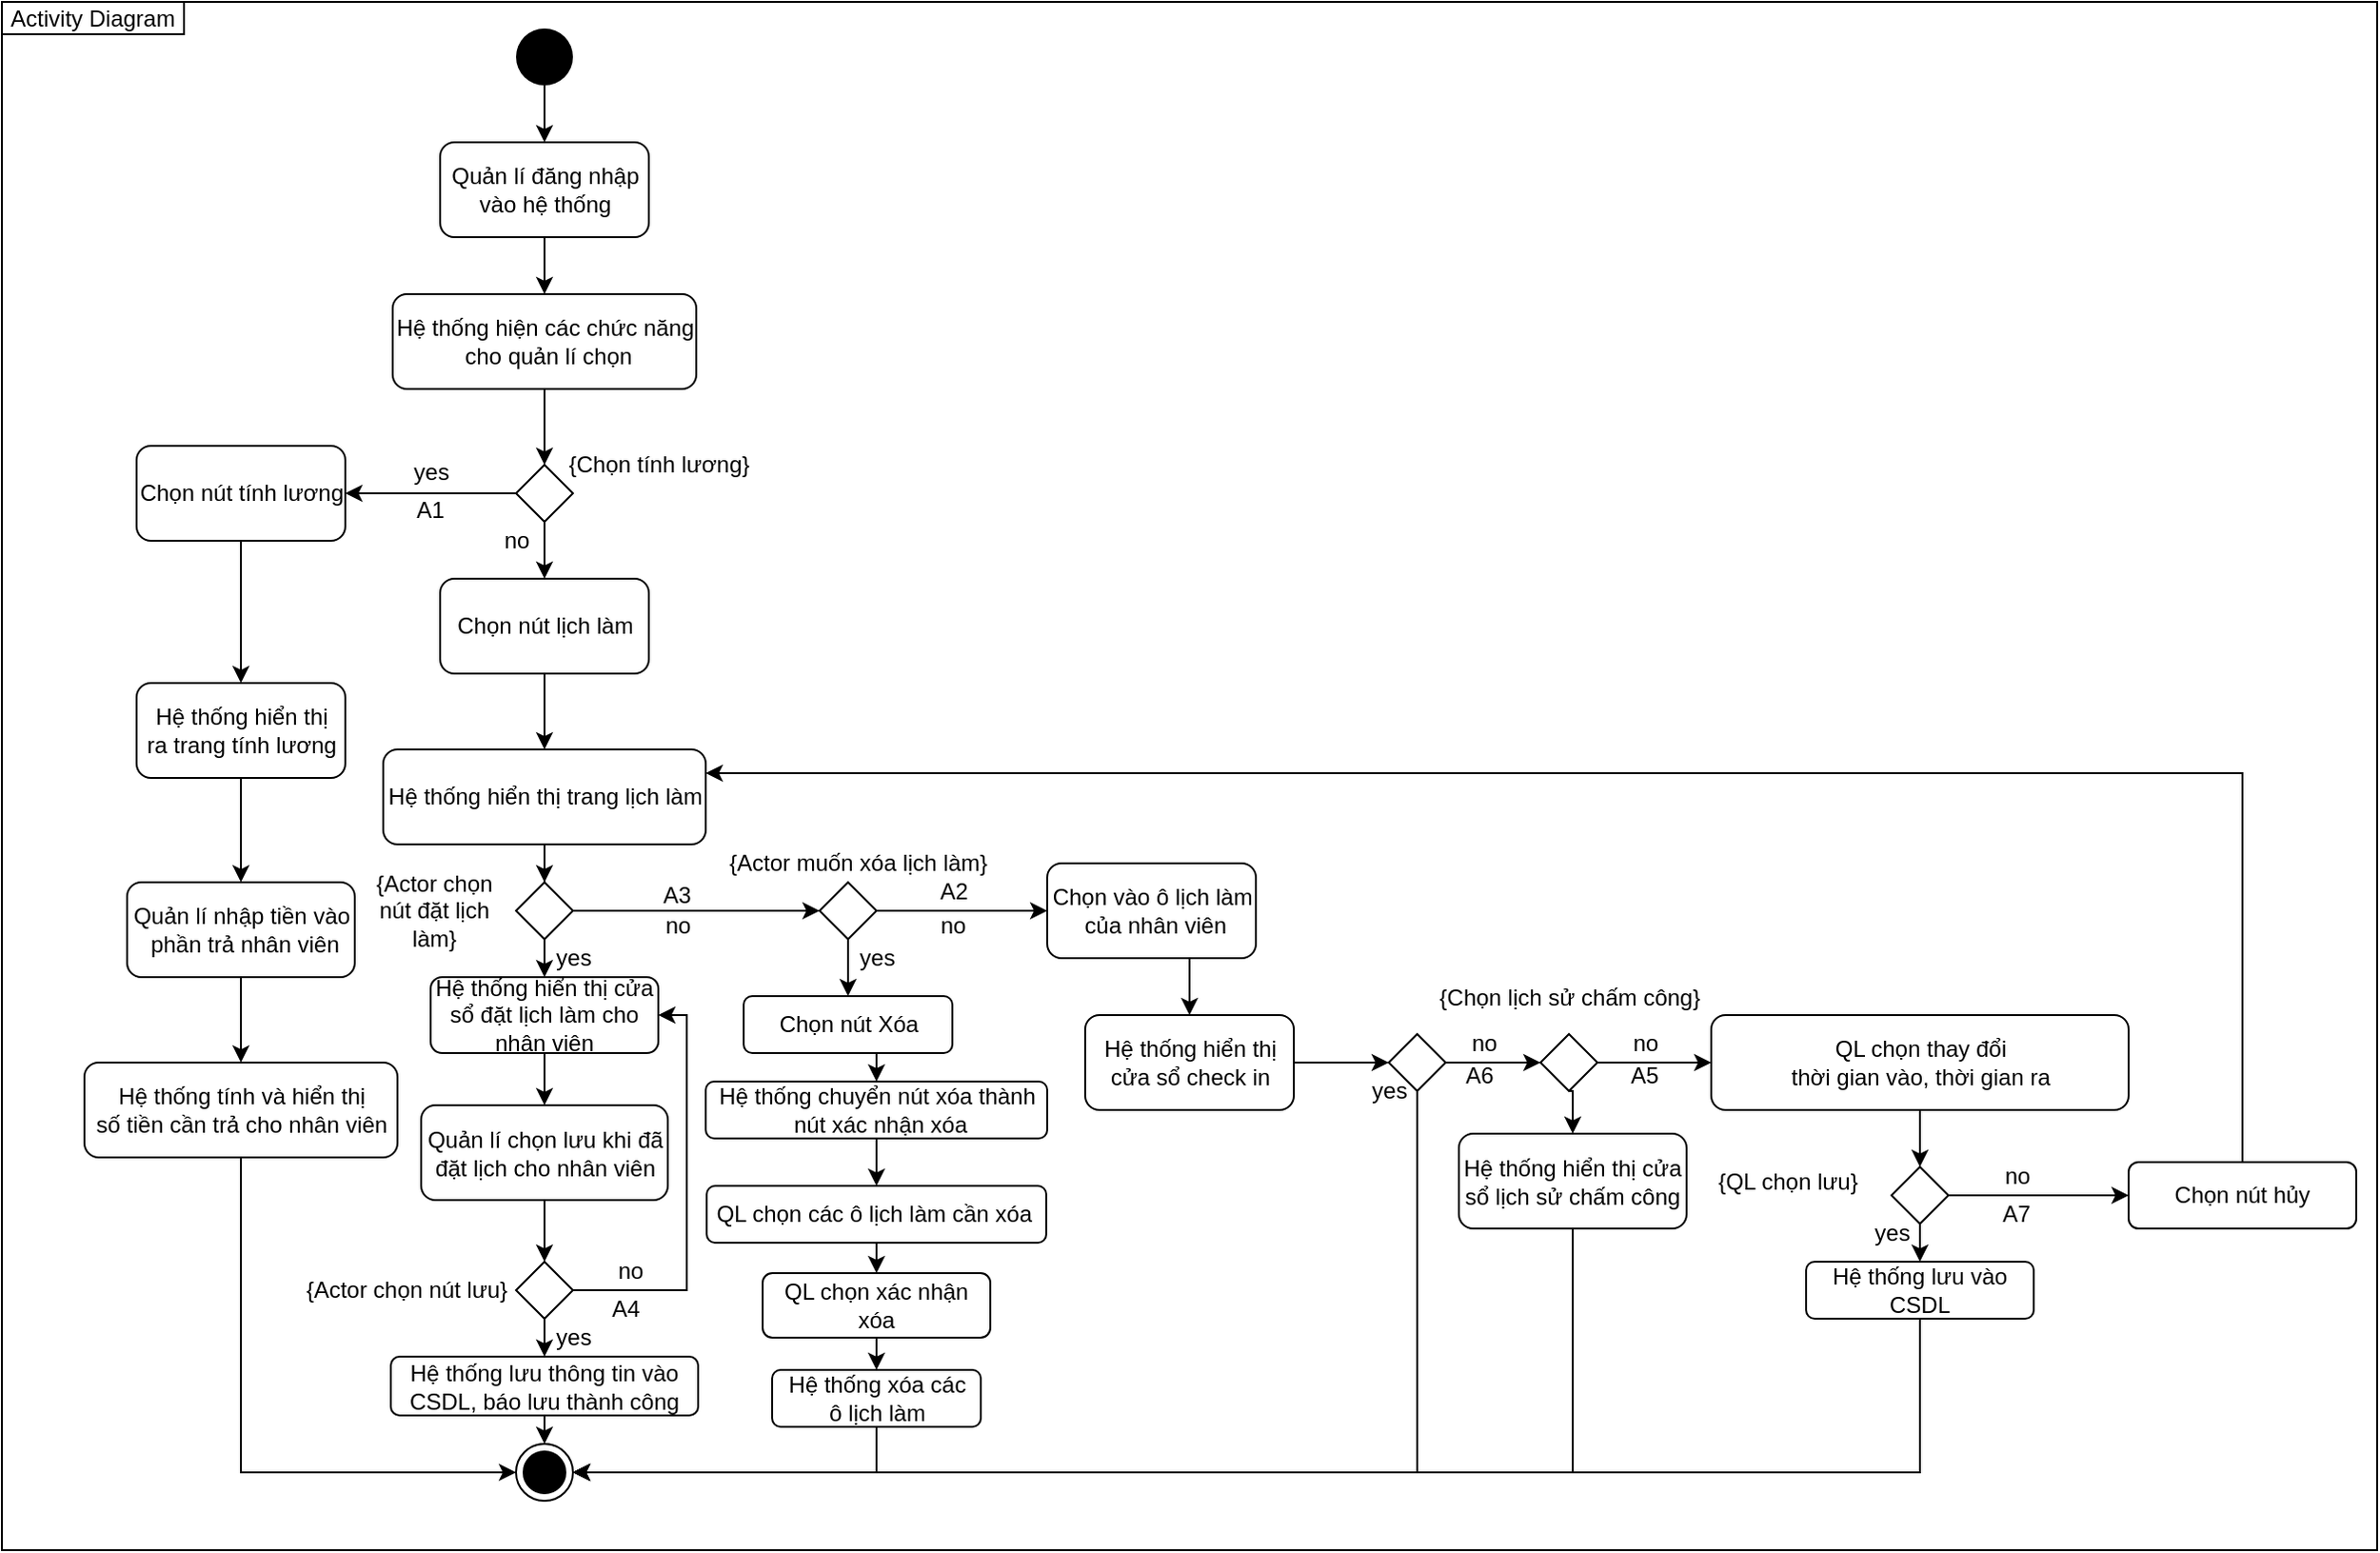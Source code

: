 <mxfile version="13.10.8" type="device"><diagram id="MrHOpCpoCylRMg4RrKsG" name="Page-1"><mxGraphModel dx="1826" dy="869" grid="0" gridSize="10" guides="1" tooltips="1" connect="1" arrows="1" fold="1" page="1" pageScale="1" pageWidth="3300" pageHeight="4681" math="0" shadow="0"><root><mxCell id="0"/><mxCell id="1" parent="0"/><mxCell id="PB2tq6nKKWsUl_2D3pXN-1" value="" style="rounded=0;whiteSpace=wrap;html=1;fillColor=none;" parent="1" vertex="1"><mxGeometry x="307" y="108" width="1252" height="816" as="geometry"/></mxCell><mxCell id="8uM9NEHtdJa9A3NXu-RW-26" style="edgeStyle=orthogonalEdgeStyle;rounded=0;orthogonalLoop=1;jettySize=auto;html=1;exitX=0.5;exitY=1;exitDx=0;exitDy=0;entryX=0.5;entryY=0;entryDx=0;entryDy=0;" parent="1" source="eu8ZjuqnDk9C_p_1SjH8-3" target="eu8ZjuqnDk9C_p_1SjH8-4" edge="1"><mxGeometry relative="1" as="geometry"/></mxCell><mxCell id="eu8ZjuqnDk9C_p_1SjH8-3" value="Quản lí đăng nhập &lt;br&gt;vào hệ thống" style="html=1;rounded=1;" parent="1" vertex="1"><mxGeometry x="538" y="182" width="110" height="50" as="geometry"/></mxCell><mxCell id="8uM9NEHtdJa9A3NXu-RW-25" style="edgeStyle=orthogonalEdgeStyle;rounded=0;orthogonalLoop=1;jettySize=auto;html=1;exitX=0.5;exitY=1;exitDx=0;exitDy=0;" parent="1" source="eu8ZjuqnDk9C_p_1SjH8-4" target="eu8ZjuqnDk9C_p_1SjH8-18" edge="1"><mxGeometry relative="1" as="geometry"/></mxCell><mxCell id="eu8ZjuqnDk9C_p_1SjH8-4" value="Hệ thống hiện các chức năng&lt;br&gt;&amp;nbsp;cho quản lí chọn" style="html=1;rounded=1;" parent="1" vertex="1"><mxGeometry x="513" y="262" width="160" height="50" as="geometry"/></mxCell><mxCell id="8uM9NEHtdJa9A3NXu-RW-19" style="edgeStyle=orthogonalEdgeStyle;rounded=0;orthogonalLoop=1;jettySize=auto;html=1;exitX=0.5;exitY=1;exitDx=0;exitDy=0;" parent="1" source="eu8ZjuqnDk9C_p_1SjH8-5" target="eu8ZjuqnDk9C_p_1SjH8-8" edge="1"><mxGeometry relative="1" as="geometry"/></mxCell><mxCell id="eu8ZjuqnDk9C_p_1SjH8-5" value="Chọn nút lịch làm" style="html=1;rounded=1;" parent="1" vertex="1"><mxGeometry x="538" y="412" width="110" height="50" as="geometry"/></mxCell><mxCell id="8uM9NEHtdJa9A3NXu-RW-21" style="edgeStyle=orthogonalEdgeStyle;rounded=0;orthogonalLoop=1;jettySize=auto;html=1;exitX=0.5;exitY=1;exitDx=0;exitDy=0;" parent="1" source="eu8ZjuqnDk9C_p_1SjH8-8" target="eu8ZjuqnDk9C_p_1SjH8-32" edge="1"><mxGeometry relative="1" as="geometry"/></mxCell><mxCell id="eu8ZjuqnDk9C_p_1SjH8-8" value="Hệ thống hiển thị trang lịch làm" style="html=1;rounded=1;" parent="1" vertex="1"><mxGeometry x="508" y="502" width="170" height="50" as="geometry"/></mxCell><mxCell id="8uM9NEHtdJa9A3NXu-RW-91" style="edgeStyle=orthogonalEdgeStyle;rounded=0;orthogonalLoop=1;jettySize=auto;html=1;exitX=0.5;exitY=1;exitDx=0;exitDy=0;entryX=0.5;entryY=0;entryDx=0;entryDy=0;" parent="1" source="eu8ZjuqnDk9C_p_1SjH8-10" target="8uM9NEHtdJa9A3NXu-RW-90" edge="1"><mxGeometry relative="1" as="geometry"/></mxCell><mxCell id="eu8ZjuqnDk9C_p_1SjH8-10" value="Quản lí chọn lưu khi đã &lt;br&gt;đặt lịch cho nhân viên" style="html=1;rounded=1;" parent="1" vertex="1"><mxGeometry x="528" y="689.5" width="130" height="50" as="geometry"/></mxCell><mxCell id="8uM9NEHtdJa9A3NXu-RW-27" style="edgeStyle=orthogonalEdgeStyle;rounded=0;orthogonalLoop=1;jettySize=auto;html=1;exitX=0.5;exitY=1;exitDx=0;exitDy=0;entryX=0.5;entryY=0;entryDx=0;entryDy=0;" parent="1" source="eu8ZjuqnDk9C_p_1SjH8-15" target="eu8ZjuqnDk9C_p_1SjH8-3" edge="1"><mxGeometry relative="1" as="geometry"/></mxCell><mxCell id="eu8ZjuqnDk9C_p_1SjH8-15" value="" style="ellipse;fillColor=#000000;strokeColor=none;" parent="1" vertex="1"><mxGeometry x="578" y="122" width="30" height="30" as="geometry"/></mxCell><mxCell id="eu8ZjuqnDk9C_p_1SjH8-17" value="" style="ellipse;html=1;shape=endState;fillColor=#000000;strokeColor=#000000;" parent="1" vertex="1"><mxGeometry x="578" y="868" width="30" height="30" as="geometry"/></mxCell><mxCell id="8uM9NEHtdJa9A3NXu-RW-23" style="edgeStyle=orthogonalEdgeStyle;rounded=0;orthogonalLoop=1;jettySize=auto;html=1;exitX=0.5;exitY=1;exitDx=0;exitDy=0;" parent="1" source="eu8ZjuqnDk9C_p_1SjH8-18" target="eu8ZjuqnDk9C_p_1SjH8-5" edge="1"><mxGeometry relative="1" as="geometry"/></mxCell><mxCell id="8uM9NEHtdJa9A3NXu-RW-24" style="edgeStyle=orthogonalEdgeStyle;rounded=0;orthogonalLoop=1;jettySize=auto;html=1;exitX=0;exitY=0.5;exitDx=0;exitDy=0;entryX=1;entryY=0.5;entryDx=0;entryDy=0;" parent="1" source="eu8ZjuqnDk9C_p_1SjH8-18" target="eu8ZjuqnDk9C_p_1SjH8-21" edge="1"><mxGeometry relative="1" as="geometry"/></mxCell><mxCell id="eu8ZjuqnDk9C_p_1SjH8-18" value="" style="rhombus;" parent="1" vertex="1"><mxGeometry x="578" y="352" width="30" height="30" as="geometry"/></mxCell><mxCell id="8uM9NEHtdJa9A3NXu-RW-22" style="edgeStyle=orthogonalEdgeStyle;rounded=0;orthogonalLoop=1;jettySize=auto;html=1;exitX=0.5;exitY=1;exitDx=0;exitDy=0;entryX=0.5;entryY=0;entryDx=0;entryDy=0;" parent="1" source="eu8ZjuqnDk9C_p_1SjH8-21" target="eu8ZjuqnDk9C_p_1SjH8-24" edge="1"><mxGeometry relative="1" as="geometry"/></mxCell><mxCell id="eu8ZjuqnDk9C_p_1SjH8-21" value="Chọn nút tính lương" style="html=1;rounded=1;" parent="1" vertex="1"><mxGeometry x="378" y="342" width="110" height="50" as="geometry"/></mxCell><mxCell id="8uM9NEHtdJa9A3NXu-RW-18" style="edgeStyle=orthogonalEdgeStyle;rounded=0;orthogonalLoop=1;jettySize=auto;html=1;exitX=0.5;exitY=1;exitDx=0;exitDy=0;entryX=0.5;entryY=0;entryDx=0;entryDy=0;" parent="1" source="eu8ZjuqnDk9C_p_1SjH8-24" target="eu8ZjuqnDk9C_p_1SjH8-26" edge="1"><mxGeometry relative="1" as="geometry"/></mxCell><mxCell id="eu8ZjuqnDk9C_p_1SjH8-24" value="Hệ thống hiển thị&lt;br&gt;ra trang tính lương" style="html=1;rounded=1;" parent="1" vertex="1"><mxGeometry x="378" y="467" width="110" height="50" as="geometry"/></mxCell><mxCell id="8uM9NEHtdJa9A3NXu-RW-108" value="" style="edgeStyle=orthogonalEdgeStyle;rounded=0;orthogonalLoop=1;jettySize=auto;html=1;" parent="1" source="eu8ZjuqnDk9C_p_1SjH8-26" target="eu8ZjuqnDk9C_p_1SjH8-29" edge="1"><mxGeometry relative="1" as="geometry"/></mxCell><mxCell id="eu8ZjuqnDk9C_p_1SjH8-26" value="Quản lí nhập tiền vào&lt;br&gt;&amp;nbsp;phần trả nhân viên" style="html=1;rounded=1;" parent="1" vertex="1"><mxGeometry x="373" y="572" width="120" height="50" as="geometry"/></mxCell><mxCell id="8uM9NEHtdJa9A3NXu-RW-16" style="edgeStyle=orthogonalEdgeStyle;rounded=0;orthogonalLoop=1;jettySize=auto;html=1;exitX=0.5;exitY=1;exitDx=0;exitDy=0;entryX=0;entryY=0.5;entryDx=0;entryDy=0;" parent="1" source="eu8ZjuqnDk9C_p_1SjH8-29" target="eu8ZjuqnDk9C_p_1SjH8-17" edge="1"><mxGeometry relative="1" as="geometry"/></mxCell><mxCell id="eu8ZjuqnDk9C_p_1SjH8-29" value="Hệ thống tính và hiển thị&lt;br&gt;số tiền cần trả cho nhân viên" style="html=1;rounded=1;" parent="1" vertex="1"><mxGeometry x="350.5" y="667" width="165" height="50" as="geometry"/></mxCell><mxCell id="8uM9NEHtdJa9A3NXu-RW-12" style="edgeStyle=orthogonalEdgeStyle;rounded=0;orthogonalLoop=1;jettySize=auto;html=1;exitX=1;exitY=0.5;exitDx=0;exitDy=0;entryX=0;entryY=0.5;entryDx=0;entryDy=0;" parent="1" source="eu8ZjuqnDk9C_p_1SjH8-32" target="eu8ZjuqnDk9C_p_1SjH8-36" edge="1"><mxGeometry relative="1" as="geometry"/></mxCell><mxCell id="8uM9NEHtdJa9A3NXu-RW-53" style="edgeStyle=orthogonalEdgeStyle;rounded=0;orthogonalLoop=1;jettySize=auto;html=1;exitX=0.5;exitY=1;exitDx=0;exitDy=0;entryX=0.5;entryY=0;entryDx=0;entryDy=0;" parent="1" source="eu8ZjuqnDk9C_p_1SjH8-32" target="8uM9NEHtdJa9A3NXu-RW-51" edge="1"><mxGeometry relative="1" as="geometry"/></mxCell><mxCell id="eu8ZjuqnDk9C_p_1SjH8-32" value="" style="rhombus;" parent="1" vertex="1"><mxGeometry x="578" y="572" width="30" height="30" as="geometry"/></mxCell><mxCell id="8uM9NEHtdJa9A3NXu-RW-41" style="edgeStyle=orthogonalEdgeStyle;rounded=0;orthogonalLoop=1;jettySize=auto;html=1;exitX=0.5;exitY=1;exitDx=0;exitDy=0;entryX=0.5;entryY=0;entryDx=0;entryDy=0;" parent="1" source="eu8ZjuqnDk9C_p_1SjH8-34" target="8uM9NEHtdJa9A3NXu-RW-34" edge="1"><mxGeometry relative="1" as="geometry"/></mxCell><mxCell id="eu8ZjuqnDk9C_p_1SjH8-34" value="Chọn vào ô lịch làm&lt;br&gt;&amp;nbsp;của nhân viên" style="html=1;rounded=1;" parent="1" vertex="1"><mxGeometry x="858" y="562" width="110" height="50" as="geometry"/></mxCell><mxCell id="8uM9NEHtdJa9A3NXu-RW-10" style="edgeStyle=orthogonalEdgeStyle;rounded=0;orthogonalLoop=1;jettySize=auto;html=1;exitX=0.5;exitY=1;exitDx=0;exitDy=0;entryX=0.5;entryY=0;entryDx=0;entryDy=0;" parent="1" source="eu8ZjuqnDk9C_p_1SjH8-36" target="eu8ZjuqnDk9C_p_1SjH8-40" edge="1"><mxGeometry relative="1" as="geometry"/></mxCell><mxCell id="8uM9NEHtdJa9A3NXu-RW-32" style="edgeStyle=orthogonalEdgeStyle;rounded=0;orthogonalLoop=1;jettySize=auto;html=1;exitX=1;exitY=0.5;exitDx=0;exitDy=0;entryX=0;entryY=0.5;entryDx=0;entryDy=0;" parent="1" source="eu8ZjuqnDk9C_p_1SjH8-36" target="eu8ZjuqnDk9C_p_1SjH8-34" edge="1"><mxGeometry relative="1" as="geometry"/></mxCell><mxCell id="eu8ZjuqnDk9C_p_1SjH8-36" value="" style="rhombus;" parent="1" vertex="1"><mxGeometry x="738" y="572" width="30" height="30" as="geometry"/></mxCell><mxCell id="8uM9NEHtdJa9A3NXu-RW-11" style="edgeStyle=orthogonalEdgeStyle;rounded=0;orthogonalLoop=1;jettySize=auto;html=1;exitX=0.5;exitY=1;exitDx=0;exitDy=0;entryX=0.5;entryY=0;entryDx=0;entryDy=0;" parent="1" source="eu8ZjuqnDk9C_p_1SjH8-40" target="8uM9NEHtdJa9A3NXu-RW-3" edge="1"><mxGeometry relative="1" as="geometry"/></mxCell><mxCell id="eu8ZjuqnDk9C_p_1SjH8-40" value="Chọn nút Xóa" style="html=1;rounded=1;" parent="1" vertex="1"><mxGeometry x="698" y="632" width="110" height="30" as="geometry"/></mxCell><mxCell id="8uM9NEHtdJa9A3NXu-RW-9" style="edgeStyle=orthogonalEdgeStyle;rounded=0;orthogonalLoop=1;jettySize=auto;html=1;exitX=0.5;exitY=1;exitDx=0;exitDy=0;entryX=0.5;entryY=0;entryDx=0;entryDy=0;" parent="1" source="8uM9NEHtdJa9A3NXu-RW-3" target="8uM9NEHtdJa9A3NXu-RW-5" edge="1"><mxGeometry relative="1" as="geometry"/></mxCell><mxCell id="8uM9NEHtdJa9A3NXu-RW-3" value="Hệ thống chuyển nút xóa thành&lt;br&gt;&amp;nbsp;nút xác nhận xóa" style="html=1;rounded=1;" parent="1" vertex="1"><mxGeometry x="678" y="677" width="180" height="30" as="geometry"/></mxCell><mxCell id="6DpMB9c6Ke8fFCEisOvo-20" style="edgeStyle=orthogonalEdgeStyle;rounded=0;orthogonalLoop=1;jettySize=auto;html=1;exitX=0.5;exitY=1;exitDx=0;exitDy=0;entryX=0.5;entryY=0;entryDx=0;entryDy=0;" edge="1" parent="1" source="8uM9NEHtdJa9A3NXu-RW-5" target="6DpMB9c6Ke8fFCEisOvo-19"><mxGeometry relative="1" as="geometry"/></mxCell><mxCell id="8uM9NEHtdJa9A3NXu-RW-5" value="QL chọn các ô lịch làm cần xóa&amp;nbsp;" style="html=1;rounded=1;" parent="1" vertex="1"><mxGeometry x="678.5" y="732" width="179" height="30" as="geometry"/></mxCell><mxCell id="8uM9NEHtdJa9A3NXu-RW-31" style="edgeStyle=orthogonalEdgeStyle;rounded=0;orthogonalLoop=1;jettySize=auto;html=1;exitX=0.5;exitY=1;exitDx=0;exitDy=0;entryX=1;entryY=0.5;entryDx=0;entryDy=0;" parent="1" source="8uM9NEHtdJa9A3NXu-RW-29" target="eu8ZjuqnDk9C_p_1SjH8-17" edge="1"><mxGeometry relative="1" as="geometry"/></mxCell><mxCell id="8uM9NEHtdJa9A3NXu-RW-29" value="Hệ thống xóa các&lt;br&gt;ô lịch làm" style="html=1;rounded=1;" parent="1" vertex="1"><mxGeometry x="713" y="829" width="110" height="30" as="geometry"/></mxCell><mxCell id="8uM9NEHtdJa9A3NXu-RW-42" style="edgeStyle=orthogonalEdgeStyle;rounded=0;orthogonalLoop=1;jettySize=auto;html=1;exitX=1;exitY=0.5;exitDx=0;exitDy=0;entryX=0;entryY=0.5;entryDx=0;entryDy=0;" parent="1" source="8uM9NEHtdJa9A3NXu-RW-34" target="8uM9NEHtdJa9A3NXu-RW-38" edge="1"><mxGeometry relative="1" as="geometry"/></mxCell><mxCell id="8uM9NEHtdJa9A3NXu-RW-34" value="Hệ thống hiển thị &lt;br&gt;cửa sổ check in" style="html=1;rounded=1;" parent="1" vertex="1"><mxGeometry x="878" y="642" width="110" height="50" as="geometry"/></mxCell><mxCell id="8uM9NEHtdJa9A3NXu-RW-40" style="edgeStyle=orthogonalEdgeStyle;rounded=0;orthogonalLoop=1;jettySize=auto;html=1;exitX=0.5;exitY=1;exitDx=0;exitDy=0;entryX=1;entryY=0.5;entryDx=0;entryDy=0;" parent="1" source="8uM9NEHtdJa9A3NXu-RW-38" target="eu8ZjuqnDk9C_p_1SjH8-17" edge="1"><mxGeometry relative="1" as="geometry"/></mxCell><mxCell id="8uM9NEHtdJa9A3NXu-RW-48" style="edgeStyle=orthogonalEdgeStyle;rounded=0;orthogonalLoop=1;jettySize=auto;html=1;exitX=1;exitY=0.5;exitDx=0;exitDy=0;entryX=0;entryY=0.5;entryDx=0;entryDy=0;" parent="1" source="8uM9NEHtdJa9A3NXu-RW-38" target="8uM9NEHtdJa9A3NXu-RW-47" edge="1"><mxGeometry relative="1" as="geometry"/></mxCell><mxCell id="8uM9NEHtdJa9A3NXu-RW-38" value="" style="rhombus;" parent="1" vertex="1"><mxGeometry x="1038" y="652" width="30" height="30" as="geometry"/></mxCell><mxCell id="8uM9NEHtdJa9A3NXu-RW-61" style="edgeStyle=orthogonalEdgeStyle;rounded=0;orthogonalLoop=1;jettySize=auto;html=1;exitX=0.5;exitY=1;exitDx=0;exitDy=0;entryX=0.5;entryY=0;entryDx=0;entryDy=0;" parent="1" source="8uM9NEHtdJa9A3NXu-RW-46" target="8uM9NEHtdJa9A3NXu-RW-59" edge="1"><mxGeometry relative="1" as="geometry"/></mxCell><mxCell id="8uM9NEHtdJa9A3NXu-RW-46" value="QL chọn thay đổi &lt;br&gt;thời gian vào, thời gian ra" style="html=1;rounded=1;" parent="1" vertex="1"><mxGeometry x="1208" y="642" width="220" height="50" as="geometry"/></mxCell><mxCell id="8uM9NEHtdJa9A3NXu-RW-49" style="edgeStyle=orthogonalEdgeStyle;rounded=0;orthogonalLoop=1;jettySize=auto;html=1;exitX=1;exitY=0.5;exitDx=0;exitDy=0;entryX=0;entryY=0.5;entryDx=0;entryDy=0;" parent="1" source="8uM9NEHtdJa9A3NXu-RW-47" target="8uM9NEHtdJa9A3NXu-RW-46" edge="1"><mxGeometry relative="1" as="geometry"/></mxCell><mxCell id="6DpMB9c6Ke8fFCEisOvo-17" style="edgeStyle=orthogonalEdgeStyle;rounded=0;orthogonalLoop=1;jettySize=auto;html=1;exitX=0.5;exitY=1;exitDx=0;exitDy=0;entryX=0.5;entryY=0;entryDx=0;entryDy=0;" edge="1" parent="1" source="8uM9NEHtdJa9A3NXu-RW-47" target="8uM9NEHtdJa9A3NXu-RW-71"><mxGeometry relative="1" as="geometry"/></mxCell><mxCell id="8uM9NEHtdJa9A3NXu-RW-47" value="" style="rhombus;" parent="1" vertex="1"><mxGeometry x="1118" y="652" width="30" height="30" as="geometry"/></mxCell><mxCell id="8uM9NEHtdJa9A3NXu-RW-89" style="edgeStyle=orthogonalEdgeStyle;rounded=0;orthogonalLoop=1;jettySize=auto;html=1;exitX=0.5;exitY=1;exitDx=0;exitDy=0;entryX=0.5;entryY=0;entryDx=0;entryDy=0;" parent="1" source="8uM9NEHtdJa9A3NXu-RW-51" target="eu8ZjuqnDk9C_p_1SjH8-10" edge="1"><mxGeometry relative="1" as="geometry"/></mxCell><mxCell id="8uM9NEHtdJa9A3NXu-RW-51" value="Hệ thống hiển thị cửa sổ đặt lịch làm cho nhân viên" style="rounded=1;whiteSpace=wrap;html=1;" parent="1" vertex="1"><mxGeometry x="533" y="622" width="120" height="40" as="geometry"/></mxCell><mxCell id="8uM9NEHtdJa9A3NXu-RW-63" style="edgeStyle=orthogonalEdgeStyle;rounded=0;orthogonalLoop=1;jettySize=auto;html=1;exitX=0.5;exitY=1;exitDx=0;exitDy=0;entryX=0.5;entryY=0;entryDx=0;entryDy=0;" parent="1" source="8uM9NEHtdJa9A3NXu-RW-59" target="8uM9NEHtdJa9A3NXu-RW-62" edge="1"><mxGeometry relative="1" as="geometry"/></mxCell><mxCell id="8uM9NEHtdJa9A3NXu-RW-66" style="edgeStyle=orthogonalEdgeStyle;rounded=0;orthogonalLoop=1;jettySize=auto;html=1;exitX=1;exitY=0.5;exitDx=0;exitDy=0;entryX=0;entryY=0.5;entryDx=0;entryDy=0;" parent="1" source="8uM9NEHtdJa9A3NXu-RW-59" target="8uM9NEHtdJa9A3NXu-RW-65" edge="1"><mxGeometry relative="1" as="geometry"/></mxCell><mxCell id="8uM9NEHtdJa9A3NXu-RW-59" value="" style="rhombus;" parent="1" vertex="1"><mxGeometry x="1303" y="722" width="30" height="30" as="geometry"/></mxCell><mxCell id="8uM9NEHtdJa9A3NXu-RW-64" style="edgeStyle=orthogonalEdgeStyle;rounded=0;orthogonalLoop=1;jettySize=auto;html=1;exitX=0.5;exitY=1;exitDx=0;exitDy=0;entryX=1;entryY=0.5;entryDx=0;entryDy=0;" parent="1" source="8uM9NEHtdJa9A3NXu-RW-62" target="eu8ZjuqnDk9C_p_1SjH8-17" edge="1"><mxGeometry relative="1" as="geometry"/></mxCell><mxCell id="8uM9NEHtdJa9A3NXu-RW-62" value="Hệ thống lưu vào CSDL" style="rounded=1;whiteSpace=wrap;html=1;" parent="1" vertex="1"><mxGeometry x="1258" y="772" width="120" height="30" as="geometry"/></mxCell><mxCell id="8uM9NEHtdJa9A3NXu-RW-67" style="edgeStyle=orthogonalEdgeStyle;rounded=0;orthogonalLoop=1;jettySize=auto;html=1;exitX=0.5;exitY=0;exitDx=0;exitDy=0;entryX=1;entryY=0.25;entryDx=0;entryDy=0;" parent="1" source="8uM9NEHtdJa9A3NXu-RW-65" target="eu8ZjuqnDk9C_p_1SjH8-8" edge="1"><mxGeometry relative="1" as="geometry"/></mxCell><mxCell id="8uM9NEHtdJa9A3NXu-RW-65" value="Chọn nút hủy" style="rounded=1;whiteSpace=wrap;html=1;" parent="1" vertex="1"><mxGeometry x="1428" y="719.5" width="120" height="35" as="geometry"/></mxCell><mxCell id="8uM9NEHtdJa9A3NXu-RW-73" style="edgeStyle=orthogonalEdgeStyle;rounded=0;orthogonalLoop=1;jettySize=auto;html=1;exitX=0.5;exitY=1;exitDx=0;exitDy=0;entryX=1;entryY=0.5;entryDx=0;entryDy=0;" parent="1" source="8uM9NEHtdJa9A3NXu-RW-71" target="eu8ZjuqnDk9C_p_1SjH8-17" edge="1"><mxGeometry relative="1" as="geometry"/></mxCell><mxCell id="8uM9NEHtdJa9A3NXu-RW-71" value="Hệ thống hiển thị cửa sổ lịch sử chấm công" style="rounded=1;whiteSpace=wrap;html=1;" parent="1" vertex="1"><mxGeometry x="1075" y="704.5" width="120" height="50" as="geometry"/></mxCell><mxCell id="8uM9NEHtdJa9A3NXu-RW-80" value="{QL chọn lưu}" style="text;html=1;align=center;verticalAlign=middle;resizable=0;points=[];autosize=1;" parent="1" vertex="1"><mxGeometry x="1203" y="719.5" width="90" height="20" as="geometry"/></mxCell><mxCell id="8uM9NEHtdJa9A3NXu-RW-81" value="{Chọn lịch sử chấm công}" style="text;html=1;align=center;verticalAlign=middle;resizable=0;points=[];autosize=1;" parent="1" vertex="1"><mxGeometry x="1059" y="624" width="148" height="18" as="geometry"/></mxCell><mxCell id="8uM9NEHtdJa9A3NXu-RW-83" value="yes" style="text;html=1;align=center;verticalAlign=middle;resizable=0;points=[];autosize=1;" parent="1" vertex="1"><mxGeometry x="1288" y="747" width="30" height="20" as="geometry"/></mxCell><mxCell id="8uM9NEHtdJa9A3NXu-RW-84" value="no" style="text;html=1;align=center;verticalAlign=middle;resizable=0;points=[];autosize=1;" parent="1" vertex="1"><mxGeometry x="1354" y="717" width="30" height="20" as="geometry"/></mxCell><mxCell id="8uM9NEHtdJa9A3NXu-RW-86" value="no" style="text;html=1;align=center;verticalAlign=middle;resizable=0;points=[];autosize=1;" parent="1" vertex="1"><mxGeometry x="1158" y="647" width="30" height="20" as="geometry"/></mxCell><mxCell id="8uM9NEHtdJa9A3NXu-RW-87" value="no" style="text;html=1;align=center;verticalAlign=middle;resizable=0;points=[];autosize=1;" parent="1" vertex="1"><mxGeometry x="1073" y="647" width="30" height="20" as="geometry"/></mxCell><mxCell id="8uM9NEHtdJa9A3NXu-RW-88" value="yes" style="text;html=1;align=center;verticalAlign=middle;resizable=0;points=[];autosize=1;" parent="1" vertex="1"><mxGeometry x="1023" y="672" width="30" height="20" as="geometry"/></mxCell><mxCell id="8uM9NEHtdJa9A3NXu-RW-93" style="edgeStyle=orthogonalEdgeStyle;rounded=0;orthogonalLoop=1;jettySize=auto;html=1;exitX=1;exitY=0.5;exitDx=0;exitDy=0;entryX=1;entryY=0.5;entryDx=0;entryDy=0;" parent="1" source="8uM9NEHtdJa9A3NXu-RW-90" target="8uM9NEHtdJa9A3NXu-RW-51" edge="1"><mxGeometry relative="1" as="geometry"><Array as="points"><mxPoint x="668" y="787"/><mxPoint x="668" y="642"/></Array></mxGeometry></mxCell><mxCell id="6DpMB9c6Ke8fFCEisOvo-9" style="edgeStyle=orthogonalEdgeStyle;rounded=0;orthogonalLoop=1;jettySize=auto;html=1;exitX=0.5;exitY=1;exitDx=0;exitDy=0;entryX=0.5;entryY=0;entryDx=0;entryDy=0;" edge="1" parent="1" source="8uM9NEHtdJa9A3NXu-RW-90" target="6DpMB9c6Ke8fFCEisOvo-8"><mxGeometry relative="1" as="geometry"/></mxCell><mxCell id="8uM9NEHtdJa9A3NXu-RW-90" value="" style="rhombus;" parent="1" vertex="1"><mxGeometry x="578" y="772" width="30" height="30" as="geometry"/></mxCell><mxCell id="8uM9NEHtdJa9A3NXu-RW-94" value="{Actor chọn nút lưu}" style="text;html=1;align=center;verticalAlign=middle;resizable=0;points=[];autosize=1;" parent="1" vertex="1"><mxGeometry x="462" y="778" width="116" height="18" as="geometry"/></mxCell><mxCell id="8uM9NEHtdJa9A3NXu-RW-95" value="no" style="text;html=1;align=center;verticalAlign=middle;resizable=0;points=[];autosize=1;" parent="1" vertex="1"><mxGeometry x="623" y="767" width="30" height="20" as="geometry"/></mxCell><mxCell id="8uM9NEHtdJa9A3NXu-RW-96" value="yes" style="text;html=1;align=center;verticalAlign=middle;resizable=0;points=[];autosize=1;" parent="1" vertex="1"><mxGeometry x="593" y="802" width="30" height="20" as="geometry"/></mxCell><mxCell id="8uM9NEHtdJa9A3NXu-RW-99" value="{Actor muốn xóa lịch làm}" style="text;html=1;align=center;verticalAlign=middle;resizable=0;points=[];autosize=1;" parent="1" vertex="1"><mxGeometry x="685" y="553" width="146" height="18" as="geometry"/></mxCell><mxCell id="8uM9NEHtdJa9A3NXu-RW-100" value="yes" style="text;html=1;align=center;verticalAlign=middle;resizable=0;points=[];autosize=1;" parent="1" vertex="1"><mxGeometry x="753" y="602" width="30" height="20" as="geometry"/></mxCell><mxCell id="8uM9NEHtdJa9A3NXu-RW-101" value="no" style="text;html=1;align=center;verticalAlign=middle;resizable=0;points=[];autosize=1;" parent="1" vertex="1"><mxGeometry x="793" y="585" width="30" height="20" as="geometry"/></mxCell><mxCell id="8uM9NEHtdJa9A3NXu-RW-103" value="no" style="text;html=1;align=center;verticalAlign=middle;resizable=0;points=[];autosize=1;" parent="1" vertex="1"><mxGeometry x="648" y="585" width="30" height="20" as="geometry"/></mxCell><mxCell id="8uM9NEHtdJa9A3NXu-RW-104" value="yes" style="text;html=1;align=center;verticalAlign=middle;resizable=0;points=[];autosize=1;" parent="1" vertex="1"><mxGeometry x="593" y="602" width="30" height="20" as="geometry"/></mxCell><mxCell id="8uM9NEHtdJa9A3NXu-RW-105" value="{Chọn tính lương}" style="text;html=1;align=center;verticalAlign=middle;resizable=0;points=[];autosize=1;" parent="1" vertex="1"><mxGeometry x="598" y="342" width="110" height="20" as="geometry"/></mxCell><mxCell id="8uM9NEHtdJa9A3NXu-RW-106" value="yes" style="text;html=1;align=center;verticalAlign=middle;resizable=0;points=[];autosize=1;" parent="1" vertex="1"><mxGeometry x="518" y="346" width="30" height="20" as="geometry"/></mxCell><mxCell id="8uM9NEHtdJa9A3NXu-RW-107" value="no" style="text;html=1;align=center;verticalAlign=middle;resizable=0;points=[];autosize=1;" parent="1" vertex="1"><mxGeometry x="563" y="382" width="30" height="20" as="geometry"/></mxCell><mxCell id="PB2tq6nKKWsUl_2D3pXN-2" value="Activity Diagram" style="rounded=0;whiteSpace=wrap;html=1;fillColor=none;" parent="1" vertex="1"><mxGeometry x="307" y="108" width="96" height="17" as="geometry"/></mxCell><mxCell id="6DpMB9c6Ke8fFCEisOvo-1" value="A1" style="text;html=1;strokeColor=none;fillColor=none;align=center;verticalAlign=middle;whiteSpace=wrap;rounded=0;" vertex="1" parent="1"><mxGeometry x="513" y="366" width="40" height="20" as="geometry"/></mxCell><mxCell id="6DpMB9c6Ke8fFCEisOvo-4" value="{Actor chọn nút đặt lịch làm}" style="text;html=1;strokeColor=none;fillColor=none;align=center;verticalAlign=middle;whiteSpace=wrap;rounded=0;" vertex="1" parent="1"><mxGeometry x="502" y="577" width="66" height="20" as="geometry"/></mxCell><mxCell id="6DpMB9c6Ke8fFCEisOvo-5" value="A3" style="text;html=1;strokeColor=none;fillColor=none;align=center;verticalAlign=middle;whiteSpace=wrap;rounded=0;" vertex="1" parent="1"><mxGeometry x="643" y="569" width="40" height="20" as="geometry"/></mxCell><mxCell id="6DpMB9c6Ke8fFCEisOvo-6" value="A2" style="text;html=1;strokeColor=none;fillColor=none;align=center;verticalAlign=middle;whiteSpace=wrap;rounded=0;" vertex="1" parent="1"><mxGeometry x="789" y="567" width="40" height="20" as="geometry"/></mxCell><mxCell id="6DpMB9c6Ke8fFCEisOvo-10" style="edgeStyle=orthogonalEdgeStyle;rounded=0;orthogonalLoop=1;jettySize=auto;html=1;exitX=0.5;exitY=1;exitDx=0;exitDy=0;entryX=0.5;entryY=0;entryDx=0;entryDy=0;" edge="1" parent="1" source="6DpMB9c6Ke8fFCEisOvo-8" target="eu8ZjuqnDk9C_p_1SjH8-17"><mxGeometry relative="1" as="geometry"/></mxCell><mxCell id="6DpMB9c6Ke8fFCEisOvo-8" value="Hệ thống lưu thông tin vào CSDL, báo lưu thành công" style="rounded=1;whiteSpace=wrap;html=1;" vertex="1" parent="1"><mxGeometry x="512" y="822" width="162" height="31" as="geometry"/></mxCell><mxCell id="6DpMB9c6Ke8fFCEisOvo-11" value="A4" style="text;html=1;strokeColor=none;fillColor=none;align=center;verticalAlign=middle;whiteSpace=wrap;rounded=0;" vertex="1" parent="1"><mxGeometry x="616" y="787" width="40" height="20" as="geometry"/></mxCell><mxCell id="6DpMB9c6Ke8fFCEisOvo-13" value="A5" style="text;html=1;strokeColor=none;fillColor=none;align=center;verticalAlign=middle;whiteSpace=wrap;rounded=0;" vertex="1" parent="1"><mxGeometry x="1153" y="664" width="40" height="20" as="geometry"/></mxCell><mxCell id="6DpMB9c6Ke8fFCEisOvo-14" value="A7" style="text;html=1;strokeColor=none;fillColor=none;align=center;verticalAlign=middle;whiteSpace=wrap;rounded=0;" vertex="1" parent="1"><mxGeometry x="1349" y="737" width="40" height="20" as="geometry"/></mxCell><mxCell id="6DpMB9c6Ke8fFCEisOvo-15" value="A6" style="text;html=1;strokeColor=none;fillColor=none;align=center;verticalAlign=middle;whiteSpace=wrap;rounded=0;" vertex="1" parent="1"><mxGeometry x="1066" y="664" width="40" height="20" as="geometry"/></mxCell><mxCell id="6DpMB9c6Ke8fFCEisOvo-21" style="edgeStyle=orthogonalEdgeStyle;rounded=0;orthogonalLoop=1;jettySize=auto;html=1;exitX=0.5;exitY=1;exitDx=0;exitDy=0;entryX=0.5;entryY=0;entryDx=0;entryDy=0;" edge="1" parent="1" source="6DpMB9c6Ke8fFCEisOvo-19" target="8uM9NEHtdJa9A3NXu-RW-29"><mxGeometry relative="1" as="geometry"/></mxCell><mxCell id="6DpMB9c6Ke8fFCEisOvo-19" value="QL chọn xác nhận xóa" style="rounded=1;whiteSpace=wrap;html=1;" vertex="1" parent="1"><mxGeometry x="708" y="778" width="120" height="34" as="geometry"/></mxCell><mxCell id="6DpMB9c6Ke8fFCEisOvo-24" style="edgeStyle=orthogonalEdgeStyle;rounded=0;orthogonalLoop=1;jettySize=auto;html=1;exitX=0.5;exitY=1;exitDx=0;exitDy=0;" edge="1" parent="1" source="PB2tq6nKKWsUl_2D3pXN-2" target="PB2tq6nKKWsUl_2D3pXN-2"><mxGeometry relative="1" as="geometry"/></mxCell></root></mxGraphModel></diagram></mxfile>